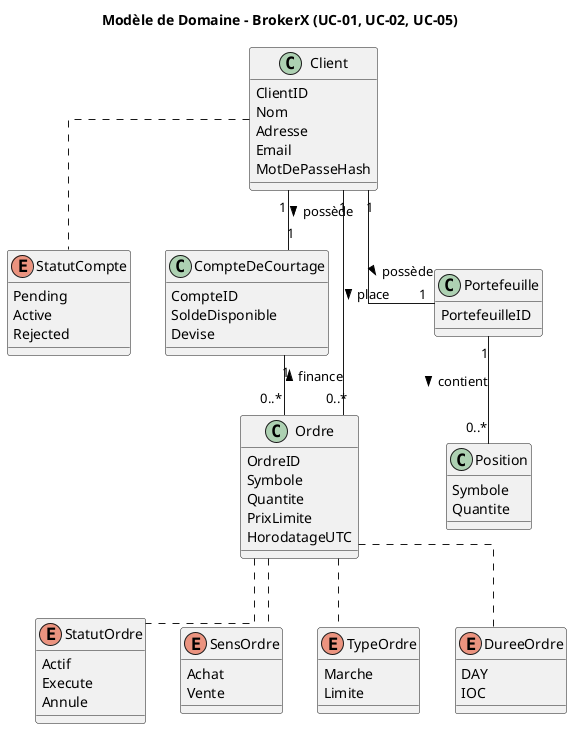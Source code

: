 @startuml
' Titre du diagramme
title Modèle de Domaine - BrokerX (UC-01, UC-02, UC-05)

' Apparence du diagramme (optionnel, pour un meilleur rendu)
skinparam classAttributeIconSize 0
skinparam linetype ortho

' --- Définition des Énumérations ---
enum StatutCompte {
  Pending
  Active
  Rejected
}

enum StatutOrdre {
  Actif
  Execute
  Annule
}

enum SensOrdre {
  Achat
  Vente
}

enum TypeOrdre {
  Marche
  Limite
}

enum DureeOrdre {
    DAY
    IOC
}

' --- Définition des Classes (Entités du Domaine) ---

class Client {
  ClientID
  Nom
  Adresse
  Email
  MotDePasseHash 
}

class CompteDeCourtage {
  CompteID
  SoldeDisponible
  Devise
}

class Portefeuille {
  PortefeuilleID
}

class Position {
  Symbole
  Quantite
}

class Ordre {
  OrdreID  
  Symbole
  Quantite
  PrixLimite
  HorodatageUTC
}

' --- Associations entre les Classes ---

Client "1" -- "1" CompteDeCourtage : possède >
Client "1" -- "1" Portefeuille : possède >
Client "1" -- "0..*" Ordre : place >

Portefeuille "1" -- "0..*" Position : contient >
CompteDeCourtage "1" -- "0..*" Ordre : finance <

' --- Associations avec les Énumérations ---
Client .. StatutCompte
Ordre .. StatutOrdre
Ordre .. SensOrdre
Ordre .. TypeOrdre
Ordre .. DureeOrdre


@enduml